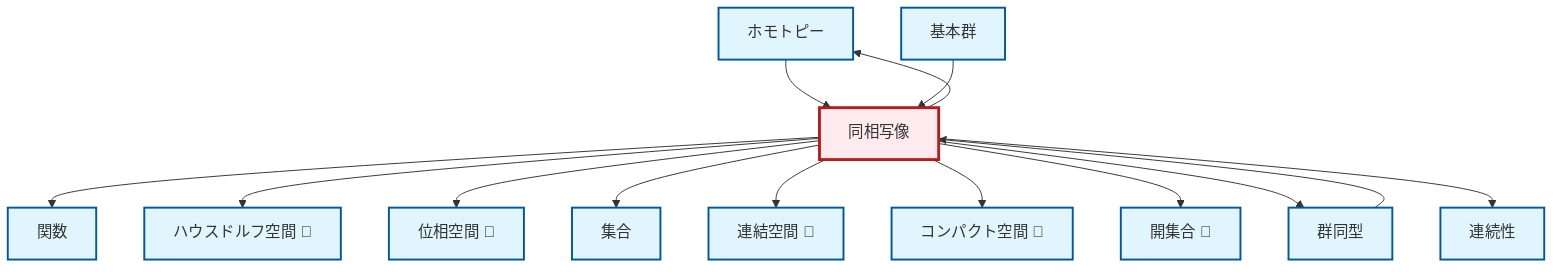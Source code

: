 graph TD
    classDef definition fill:#e1f5fe,stroke:#01579b,stroke-width:2px
    classDef theorem fill:#f3e5f5,stroke:#4a148c,stroke-width:2px
    classDef axiom fill:#fff3e0,stroke:#e65100,stroke-width:2px
    classDef example fill:#e8f5e9,stroke:#1b5e20,stroke-width:2px
    classDef current fill:#ffebee,stroke:#b71c1c,stroke-width:3px
    def-connected["連結空間 📝"]:::definition
    def-homotopy["ホモトピー"]:::definition
    def-homeomorphism["同相写像"]:::definition
    def-topological-space["位相空間 📝"]:::definition
    def-continuity["連続性"]:::definition
    def-compact["コンパクト空間 📝"]:::definition
    def-fundamental-group["基本群"]:::definition
    def-set["集合"]:::definition
    def-isomorphism["群同型"]:::definition
    def-open-set["開集合 📝"]:::definition
    def-function["関数"]:::definition
    def-hausdorff["ハウスドルフ空間 📝"]:::definition
    def-homeomorphism --> def-function
    def-homeomorphism --> def-hausdorff
    def-homeomorphism --> def-topological-space
    def-homeomorphism --> def-set
    def-homotopy --> def-homeomorphism
    def-homeomorphism --> def-connected
    def-fundamental-group --> def-homeomorphism
    def-homeomorphism --> def-compact
    def-isomorphism --> def-homeomorphism
    def-homeomorphism --> def-open-set
    def-homeomorphism --> def-isomorphism
    def-homeomorphism --> def-continuity
    def-homeomorphism --> def-homotopy
    class def-homeomorphism current